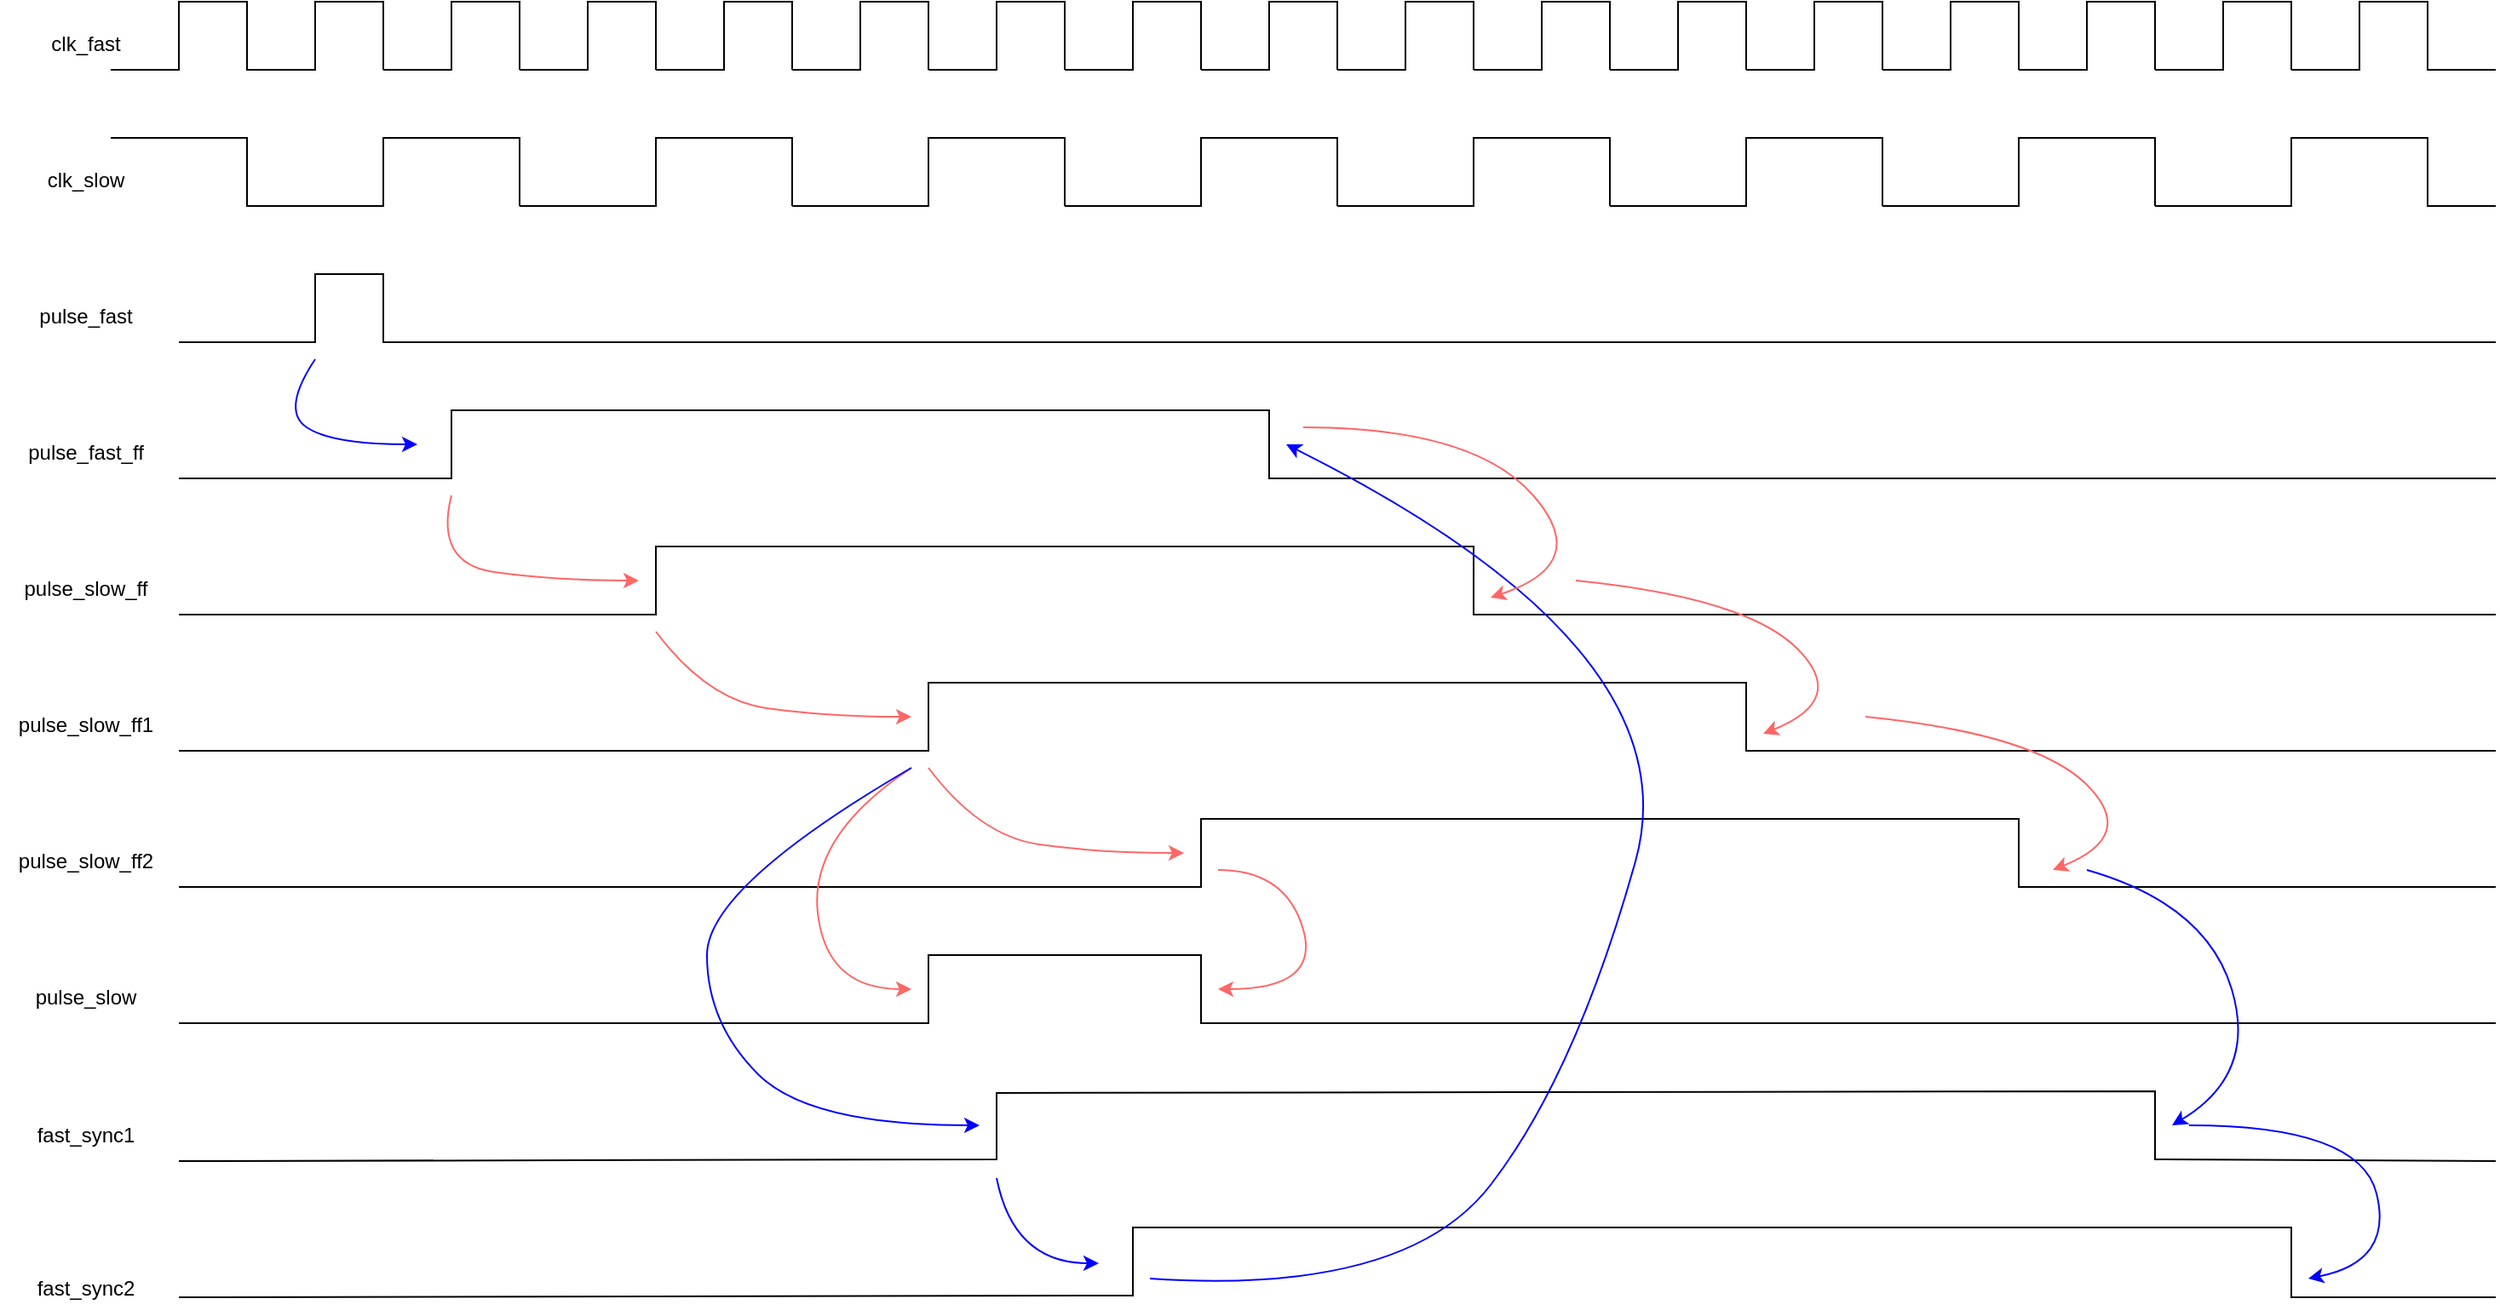 <mxfile version="24.7.17">
  <diagram name="第 1 页" id="tEOQ2ubKsJ_CJX67mABb">
    <mxGraphModel dx="1400" dy="867" grid="1" gridSize="10" guides="1" tooltips="1" connect="1" arrows="1" fold="1" page="1" pageScale="1" pageWidth="3300" pageHeight="2339" math="0" shadow="0">
      <root>
        <mxCell id="0" />
        <mxCell id="1" parent="0" />
        <mxCell id="hjb0Lg57EgNzFSDVhOCQ-1" value="" style="endArrow=none;html=1;rounded=0;" parent="1" edge="1">
          <mxGeometry width="50" height="50" relative="1" as="geometry">
            <mxPoint x="120" y="280" as="sourcePoint" />
            <mxPoint x="280" y="280" as="targetPoint" />
            <Array as="points">
              <mxPoint x="160" y="280" />
              <mxPoint x="160" y="240" />
              <mxPoint x="200" y="240" />
              <mxPoint x="200" y="280" />
              <mxPoint x="240" y="280" />
              <mxPoint x="240" y="240" />
              <mxPoint x="280" y="240" />
              <mxPoint x="280" y="280" />
            </Array>
          </mxGeometry>
        </mxCell>
        <mxCell id="hjb0Lg57EgNzFSDVhOCQ-2" value="" style="endArrow=none;html=1;rounded=0;" parent="1" edge="1">
          <mxGeometry width="50" height="50" relative="1" as="geometry">
            <mxPoint x="280" y="280" as="sourcePoint" />
            <mxPoint x="360" y="280" as="targetPoint" />
            <Array as="points">
              <mxPoint x="320" y="280" />
              <mxPoint x="320" y="240" />
              <mxPoint x="360" y="240" />
              <mxPoint x="360" y="280" />
            </Array>
          </mxGeometry>
        </mxCell>
        <mxCell id="hjb0Lg57EgNzFSDVhOCQ-3" value="" style="endArrow=none;html=1;rounded=0;" parent="1" edge="1">
          <mxGeometry width="50" height="50" relative="1" as="geometry">
            <mxPoint x="360" y="280" as="sourcePoint" />
            <mxPoint x="440" y="280" as="targetPoint" />
            <Array as="points">
              <mxPoint x="400" y="280" />
              <mxPoint x="400" y="240" />
              <mxPoint x="440" y="240" />
              <mxPoint x="440" y="280" />
            </Array>
          </mxGeometry>
        </mxCell>
        <mxCell id="hjb0Lg57EgNzFSDVhOCQ-4" value="" style="endArrow=none;html=1;rounded=0;" parent="1" edge="1">
          <mxGeometry width="50" height="50" relative="1" as="geometry">
            <mxPoint x="440" y="280" as="sourcePoint" />
            <mxPoint x="520" y="280" as="targetPoint" />
            <Array as="points">
              <mxPoint x="480" y="280" />
              <mxPoint x="480" y="240" />
              <mxPoint x="520" y="240" />
              <mxPoint x="520" y="280" />
            </Array>
          </mxGeometry>
        </mxCell>
        <mxCell id="hjb0Lg57EgNzFSDVhOCQ-5" value="" style="endArrow=none;html=1;rounded=0;" parent="1" edge="1">
          <mxGeometry width="50" height="50" relative="1" as="geometry">
            <mxPoint x="520" y="280" as="sourcePoint" />
            <mxPoint x="600" y="280" as="targetPoint" />
            <Array as="points">
              <mxPoint x="560" y="280" />
              <mxPoint x="560" y="240" />
              <mxPoint x="600" y="240" />
              <mxPoint x="600" y="280" />
            </Array>
          </mxGeometry>
        </mxCell>
        <mxCell id="hjb0Lg57EgNzFSDVhOCQ-6" value="" style="endArrow=none;html=1;rounded=0;" parent="1" edge="1">
          <mxGeometry width="50" height="50" relative="1" as="geometry">
            <mxPoint x="600" y="280" as="sourcePoint" />
            <mxPoint x="680" y="280" as="targetPoint" />
            <Array as="points">
              <mxPoint x="640" y="280" />
              <mxPoint x="640" y="240" />
              <mxPoint x="680" y="240" />
              <mxPoint x="680" y="280" />
            </Array>
          </mxGeometry>
        </mxCell>
        <mxCell id="hjb0Lg57EgNzFSDVhOCQ-7" value="" style="endArrow=none;html=1;rounded=0;" parent="1" edge="1">
          <mxGeometry width="50" height="50" relative="1" as="geometry">
            <mxPoint x="680" y="280" as="sourcePoint" />
            <mxPoint x="760" y="280" as="targetPoint" />
            <Array as="points">
              <mxPoint x="720" y="280" />
              <mxPoint x="720" y="240" />
              <mxPoint x="760" y="240" />
              <mxPoint x="760" y="280" />
            </Array>
          </mxGeometry>
        </mxCell>
        <mxCell id="hjb0Lg57EgNzFSDVhOCQ-8" value="" style="endArrow=none;html=1;rounded=0;" parent="1" edge="1">
          <mxGeometry width="50" height="50" relative="1" as="geometry">
            <mxPoint x="760" y="280" as="sourcePoint" />
            <mxPoint x="840" y="280" as="targetPoint" />
            <Array as="points">
              <mxPoint x="800" y="280" />
              <mxPoint x="800" y="240" />
              <mxPoint x="840" y="240" />
              <mxPoint x="840" y="280" />
            </Array>
          </mxGeometry>
        </mxCell>
        <mxCell id="hjb0Lg57EgNzFSDVhOCQ-9" value="" style="endArrow=none;html=1;rounded=0;" parent="1" edge="1">
          <mxGeometry width="50" height="50" relative="1" as="geometry">
            <mxPoint x="840" y="280" as="sourcePoint" />
            <mxPoint x="920" y="280" as="targetPoint" />
            <Array as="points">
              <mxPoint x="880" y="280" />
              <mxPoint x="880" y="240" />
              <mxPoint x="920" y="240" />
              <mxPoint x="920" y="280" />
            </Array>
          </mxGeometry>
        </mxCell>
        <mxCell id="hjb0Lg57EgNzFSDVhOCQ-10" value="" style="endArrow=none;html=1;rounded=0;" parent="1" edge="1">
          <mxGeometry width="50" height="50" relative="1" as="geometry">
            <mxPoint x="920" y="280" as="sourcePoint" />
            <mxPoint x="1000" y="280" as="targetPoint" />
            <Array as="points">
              <mxPoint x="960" y="280" />
              <mxPoint x="960" y="240" />
              <mxPoint x="1000" y="240" />
              <mxPoint x="1000" y="280" />
            </Array>
          </mxGeometry>
        </mxCell>
        <mxCell id="hjb0Lg57EgNzFSDVhOCQ-11" value="" style="endArrow=none;html=1;rounded=0;" parent="1" edge="1">
          <mxGeometry width="50" height="50" relative="1" as="geometry">
            <mxPoint x="1000" y="280" as="sourcePoint" />
            <mxPoint x="1080" y="280" as="targetPoint" />
            <Array as="points">
              <mxPoint x="1040" y="280" />
              <mxPoint x="1040" y="240" />
              <mxPoint x="1080" y="240" />
              <mxPoint x="1080" y="280" />
            </Array>
          </mxGeometry>
        </mxCell>
        <mxCell id="hjb0Lg57EgNzFSDVhOCQ-12" value="" style="endArrow=none;html=1;rounded=0;" parent="1" edge="1">
          <mxGeometry width="50" height="50" relative="1" as="geometry">
            <mxPoint x="1080" y="280" as="sourcePoint" />
            <mxPoint x="1160" y="280" as="targetPoint" />
            <Array as="points">
              <mxPoint x="1120" y="280" />
              <mxPoint x="1120" y="240" />
              <mxPoint x="1160" y="240" />
              <mxPoint x="1160" y="280" />
            </Array>
          </mxGeometry>
        </mxCell>
        <mxCell id="hjb0Lg57EgNzFSDVhOCQ-13" value="" style="endArrow=none;html=1;rounded=0;" parent="1" edge="1">
          <mxGeometry width="50" height="50" relative="1" as="geometry">
            <mxPoint x="1160" y="280" as="sourcePoint" />
            <mxPoint x="1240" y="280" as="targetPoint" />
            <Array as="points">
              <mxPoint x="1200" y="280" />
              <mxPoint x="1200" y="240" />
              <mxPoint x="1240" y="240" />
              <mxPoint x="1240" y="280" />
            </Array>
          </mxGeometry>
        </mxCell>
        <mxCell id="hjb0Lg57EgNzFSDVhOCQ-14" value="" style="endArrow=none;html=1;rounded=0;" parent="1" edge="1">
          <mxGeometry width="50" height="50" relative="1" as="geometry">
            <mxPoint x="1240" y="280" as="sourcePoint" />
            <mxPoint x="1320" y="280" as="targetPoint" />
            <Array as="points">
              <mxPoint x="1280" y="280" />
              <mxPoint x="1280" y="240" />
              <mxPoint x="1320" y="240" />
              <mxPoint x="1320" y="280" />
            </Array>
          </mxGeometry>
        </mxCell>
        <mxCell id="hjb0Lg57EgNzFSDVhOCQ-15" value="" style="endArrow=none;html=1;rounded=0;" parent="1" edge="1">
          <mxGeometry width="50" height="50" relative="1" as="geometry">
            <mxPoint x="1320" y="280" as="sourcePoint" />
            <mxPoint x="1400" y="280" as="targetPoint" />
            <Array as="points">
              <mxPoint x="1360" y="280" />
              <mxPoint x="1360" y="240" />
              <mxPoint x="1400" y="240" />
              <mxPoint x="1400" y="280" />
            </Array>
          </mxGeometry>
        </mxCell>
        <mxCell id="hjb0Lg57EgNzFSDVhOCQ-16" value="" style="endArrow=none;html=1;rounded=0;" parent="1" edge="1">
          <mxGeometry width="50" height="50" relative="1" as="geometry">
            <mxPoint x="1400" y="280" as="sourcePoint" />
            <mxPoint x="1480" y="280" as="targetPoint" />
            <Array as="points">
              <mxPoint x="1440" y="280" />
              <mxPoint x="1440" y="240" />
              <mxPoint x="1480" y="240" />
              <mxPoint x="1480" y="280" />
              <mxPoint x="1520" y="280" />
            </Array>
          </mxGeometry>
        </mxCell>
        <mxCell id="hjb0Lg57EgNzFSDVhOCQ-17" value="" style="endArrow=none;html=1;rounded=0;" parent="1" edge="1">
          <mxGeometry width="50" height="50" relative="1" as="geometry">
            <mxPoint x="120" y="320" as="sourcePoint" />
            <mxPoint x="360" y="360" as="targetPoint" />
            <Array as="points">
              <mxPoint x="160" y="320" />
              <mxPoint x="200" y="320" />
              <mxPoint x="200" y="360" />
              <mxPoint x="280" y="360" />
              <mxPoint x="280" y="320" />
              <mxPoint x="360" y="320" />
            </Array>
          </mxGeometry>
        </mxCell>
        <mxCell id="hjb0Lg57EgNzFSDVhOCQ-18" value="" style="endArrow=none;html=1;rounded=0;" parent="1" edge="1">
          <mxGeometry width="50" height="50" relative="1" as="geometry">
            <mxPoint x="360" y="360" as="sourcePoint" />
            <mxPoint x="520" y="360" as="targetPoint" />
            <Array as="points">
              <mxPoint x="440" y="360" />
              <mxPoint x="440" y="320" />
              <mxPoint x="520" y="320" />
            </Array>
          </mxGeometry>
        </mxCell>
        <mxCell id="hjb0Lg57EgNzFSDVhOCQ-19" value="" style="endArrow=none;html=1;rounded=0;" parent="1" edge="1">
          <mxGeometry width="50" height="50" relative="1" as="geometry">
            <mxPoint x="520" y="360" as="sourcePoint" />
            <mxPoint x="680" y="360" as="targetPoint" />
            <Array as="points">
              <mxPoint x="600" y="360" />
              <mxPoint x="600" y="320" />
              <mxPoint x="680" y="320" />
            </Array>
          </mxGeometry>
        </mxCell>
        <mxCell id="hjb0Lg57EgNzFSDVhOCQ-20" value="" style="endArrow=none;html=1;rounded=0;" parent="1" edge="1">
          <mxGeometry width="50" height="50" relative="1" as="geometry">
            <mxPoint x="680" y="360" as="sourcePoint" />
            <mxPoint x="840" y="360" as="targetPoint" />
            <Array as="points">
              <mxPoint x="760" y="360" />
              <mxPoint x="760" y="320" />
              <mxPoint x="840" y="320" />
            </Array>
          </mxGeometry>
        </mxCell>
        <mxCell id="hjb0Lg57EgNzFSDVhOCQ-21" value="" style="endArrow=none;html=1;rounded=0;" parent="1" edge="1">
          <mxGeometry width="50" height="50" relative="1" as="geometry">
            <mxPoint x="840" y="360" as="sourcePoint" />
            <mxPoint x="1000" y="360" as="targetPoint" />
            <Array as="points">
              <mxPoint x="920" y="360" />
              <mxPoint x="920" y="320" />
              <mxPoint x="1000" y="320" />
            </Array>
          </mxGeometry>
        </mxCell>
        <mxCell id="hjb0Lg57EgNzFSDVhOCQ-22" value="" style="endArrow=none;html=1;rounded=0;" parent="1" edge="1">
          <mxGeometry width="50" height="50" relative="1" as="geometry">
            <mxPoint x="1000" y="360" as="sourcePoint" />
            <mxPoint x="1160" y="360" as="targetPoint" />
            <Array as="points">
              <mxPoint x="1080" y="360" />
              <mxPoint x="1080" y="320" />
              <mxPoint x="1160" y="320" />
            </Array>
          </mxGeometry>
        </mxCell>
        <mxCell id="hjb0Lg57EgNzFSDVhOCQ-23" value="" style="endArrow=none;html=1;rounded=0;" parent="1" edge="1">
          <mxGeometry width="50" height="50" relative="1" as="geometry">
            <mxPoint x="1160" y="360" as="sourcePoint" />
            <mxPoint x="1320" y="360" as="targetPoint" />
            <Array as="points">
              <mxPoint x="1240" y="360" />
              <mxPoint x="1240" y="320" />
              <mxPoint x="1320" y="320" />
            </Array>
          </mxGeometry>
        </mxCell>
        <mxCell id="hjb0Lg57EgNzFSDVhOCQ-24" value="" style="endArrow=none;html=1;rounded=0;" parent="1" edge="1">
          <mxGeometry width="50" height="50" relative="1" as="geometry">
            <mxPoint x="1320" y="360" as="sourcePoint" />
            <mxPoint x="1520" y="360" as="targetPoint" />
            <Array as="points">
              <mxPoint x="1400" y="360" />
              <mxPoint x="1400" y="320" />
              <mxPoint x="1480" y="320" />
              <mxPoint x="1480" y="360" />
            </Array>
          </mxGeometry>
        </mxCell>
        <mxCell id="hjb0Lg57EgNzFSDVhOCQ-25" value="" style="endArrow=none;html=1;rounded=0;" parent="1" edge="1">
          <mxGeometry width="50" height="50" relative="1" as="geometry">
            <mxPoint x="160" y="440" as="sourcePoint" />
            <mxPoint x="1520" y="440" as="targetPoint" />
            <Array as="points">
              <mxPoint x="240" y="440" />
              <mxPoint x="240" y="400" />
              <mxPoint x="280" y="400" />
              <mxPoint x="280" y="440" />
            </Array>
          </mxGeometry>
        </mxCell>
        <mxCell id="hjb0Lg57EgNzFSDVhOCQ-26" value="" style="endArrow=none;html=1;rounded=0;" parent="1" edge="1">
          <mxGeometry width="50" height="50" relative="1" as="geometry">
            <mxPoint x="160" y="520" as="sourcePoint" />
            <mxPoint x="1520" y="520" as="targetPoint" />
            <Array as="points">
              <mxPoint x="320" y="520" />
              <mxPoint x="320" y="480" />
              <mxPoint x="800" y="480" />
              <mxPoint x="800" y="520" />
            </Array>
          </mxGeometry>
        </mxCell>
        <mxCell id="hjb0Lg57EgNzFSDVhOCQ-27" value="clk_fast" style="text;html=1;align=center;verticalAlign=middle;resizable=0;points=[];autosize=1;strokeColor=none;fillColor=none;" parent="1" vertex="1">
          <mxGeometry x="75" y="250" width="60" height="30" as="geometry" />
        </mxCell>
        <mxCell id="hjb0Lg57EgNzFSDVhOCQ-28" value="clk_slow" style="text;html=1;align=center;verticalAlign=middle;resizable=0;points=[];autosize=1;strokeColor=none;fillColor=none;" parent="1" vertex="1">
          <mxGeometry x="70" y="330" width="70" height="30" as="geometry" />
        </mxCell>
        <mxCell id="hjb0Lg57EgNzFSDVhOCQ-29" value="pulse_fast" style="text;html=1;align=center;verticalAlign=middle;resizable=0;points=[];autosize=1;strokeColor=none;fillColor=none;" parent="1" vertex="1">
          <mxGeometry x="65" y="410" width="80" height="30" as="geometry" />
        </mxCell>
        <mxCell id="hjb0Lg57EgNzFSDVhOCQ-30" value="pulse_fast_ff" style="text;html=1;align=center;verticalAlign=middle;resizable=0;points=[];autosize=1;strokeColor=none;fillColor=none;" parent="1" vertex="1">
          <mxGeometry x="60" y="490" width="90" height="30" as="geometry" />
        </mxCell>
        <mxCell id="hjb0Lg57EgNzFSDVhOCQ-31" value="" style="endArrow=none;html=1;rounded=0;" parent="1" edge="1">
          <mxGeometry width="50" height="50" relative="1" as="geometry">
            <mxPoint x="160" y="921" as="sourcePoint" />
            <mxPoint x="1520" y="921" as="targetPoint" />
            <Array as="points">
              <mxPoint x="640" y="920" />
              <mxPoint x="640" y="881" />
              <mxPoint x="1320" y="880" />
              <mxPoint x="1320" y="920" />
            </Array>
          </mxGeometry>
        </mxCell>
        <mxCell id="hjb0Lg57EgNzFSDVhOCQ-32" value="fast_sync1" style="text;html=1;align=center;verticalAlign=middle;resizable=0;points=[];autosize=1;strokeColor=none;fillColor=none;" parent="1" vertex="1">
          <mxGeometry x="65" y="891" width="80" height="30" as="geometry" />
        </mxCell>
        <mxCell id="hjb0Lg57EgNzFSDVhOCQ-33" value="" style="endArrow=none;html=1;rounded=0;" parent="1" edge="1">
          <mxGeometry width="50" height="50" relative="1" as="geometry">
            <mxPoint x="160" y="1001" as="sourcePoint" />
            <mxPoint x="1520" y="1001" as="targetPoint" />
            <Array as="points">
              <mxPoint x="720" y="1000" />
              <mxPoint x="720" y="960" />
              <mxPoint x="1400" y="960" />
              <mxPoint x="1400" y="1001" />
            </Array>
          </mxGeometry>
        </mxCell>
        <mxCell id="hjb0Lg57EgNzFSDVhOCQ-34" value="fast_sync2" style="text;html=1;align=center;verticalAlign=middle;resizable=0;points=[];autosize=1;strokeColor=none;fillColor=none;" parent="1" vertex="1">
          <mxGeometry x="65" y="981" width="80" height="30" as="geometry" />
        </mxCell>
        <mxCell id="hjb0Lg57EgNzFSDVhOCQ-35" value="" style="endArrow=none;html=1;rounded=0;" parent="1" edge="1">
          <mxGeometry width="50" height="50" relative="1" as="geometry">
            <mxPoint x="160" y="600" as="sourcePoint" />
            <mxPoint x="1520" y="600" as="targetPoint" />
            <Array as="points">
              <mxPoint x="440" y="600" />
              <mxPoint x="440" y="560" />
              <mxPoint x="920" y="560" />
              <mxPoint x="920" y="600" />
            </Array>
          </mxGeometry>
        </mxCell>
        <mxCell id="hjb0Lg57EgNzFSDVhOCQ-36" value="pulse_slow_ff" style="text;html=1;align=center;verticalAlign=middle;resizable=0;points=[];autosize=1;strokeColor=none;fillColor=none;" parent="1" vertex="1">
          <mxGeometry x="55" y="570" width="100" height="30" as="geometry" />
        </mxCell>
        <mxCell id="hjb0Lg57EgNzFSDVhOCQ-37" value="" style="endArrow=none;html=1;rounded=0;" parent="1" edge="1">
          <mxGeometry width="50" height="50" relative="1" as="geometry">
            <mxPoint x="160" y="680" as="sourcePoint" />
            <mxPoint x="1520" y="680" as="targetPoint" />
            <Array as="points">
              <mxPoint x="240" y="680" />
              <mxPoint x="600" y="680" />
              <mxPoint x="600" y="640" />
              <mxPoint x="1080" y="640" />
              <mxPoint x="1080" y="680" />
            </Array>
          </mxGeometry>
        </mxCell>
        <mxCell id="hjb0Lg57EgNzFSDVhOCQ-38" value="pulse_slow_ff1" style="text;html=1;align=center;verticalAlign=middle;resizable=0;points=[];autosize=1;strokeColor=none;fillColor=none;" parent="1" vertex="1">
          <mxGeometry x="55" y="650" width="100" height="30" as="geometry" />
        </mxCell>
        <mxCell id="hjb0Lg57EgNzFSDVhOCQ-39" value="" style="endArrow=none;html=1;rounded=0;" parent="1" edge="1">
          <mxGeometry width="50" height="50" relative="1" as="geometry">
            <mxPoint x="160" y="760" as="sourcePoint" />
            <mxPoint x="1520" y="760" as="targetPoint" />
            <Array as="points">
              <mxPoint x="760" y="760" />
              <mxPoint x="760" y="720" />
              <mxPoint x="1240" y="720" />
              <mxPoint x="1240" y="760" />
            </Array>
          </mxGeometry>
        </mxCell>
        <mxCell id="hjb0Lg57EgNzFSDVhOCQ-40" value="pulse_slow_ff2" style="text;html=1;align=center;verticalAlign=middle;resizable=0;points=[];autosize=1;strokeColor=none;fillColor=none;" parent="1" vertex="1">
          <mxGeometry x="55" y="730" width="100" height="30" as="geometry" />
        </mxCell>
        <mxCell id="hjb0Lg57EgNzFSDVhOCQ-41" value="" style="endArrow=none;html=1;rounded=0;" parent="1" edge="1">
          <mxGeometry width="50" height="50" relative="1" as="geometry">
            <mxPoint x="160" y="840" as="sourcePoint" />
            <mxPoint x="1520" y="840" as="targetPoint" />
            <Array as="points">
              <mxPoint x="600" y="840" />
              <mxPoint x="600" y="800" />
              <mxPoint x="760" y="800" />
              <mxPoint x="760" y="840" />
            </Array>
          </mxGeometry>
        </mxCell>
        <mxCell id="hjb0Lg57EgNzFSDVhOCQ-42" value="pulse_slow" style="text;html=1;align=center;verticalAlign=middle;resizable=0;points=[];autosize=1;strokeColor=none;fillColor=none;" parent="1" vertex="1">
          <mxGeometry x="65" y="810" width="80" height="30" as="geometry" />
        </mxCell>
        <mxCell id="hjb0Lg57EgNzFSDVhOCQ-45" value="" style="curved=1;endArrow=classic;html=1;rounded=0;strokeColor=#0000FF;" parent="1" edge="1">
          <mxGeometry width="50" height="50" relative="1" as="geometry">
            <mxPoint x="240" y="450" as="sourcePoint" />
            <mxPoint x="300" y="500" as="targetPoint" />
            <Array as="points">
              <mxPoint x="220" y="480" />
              <mxPoint x="250" y="500" />
            </Array>
          </mxGeometry>
        </mxCell>
        <mxCell id="hjb0Lg57EgNzFSDVhOCQ-47" value="" style="curved=1;endArrow=classic;html=1;rounded=0;strokeColor=#FF6666;" parent="1" edge="1">
          <mxGeometry width="50" height="50" relative="1" as="geometry">
            <mxPoint x="320" y="530" as="sourcePoint" />
            <mxPoint x="430" y="580" as="targetPoint" />
            <Array as="points">
              <mxPoint x="310" y="570" />
              <mxPoint x="380" y="580" />
            </Array>
          </mxGeometry>
        </mxCell>
        <mxCell id="hjb0Lg57EgNzFSDVhOCQ-49" value="" style="curved=1;endArrow=classic;html=1;rounded=0;strokeColor=#FF6666;" parent="1" edge="1">
          <mxGeometry width="50" height="50" relative="1" as="geometry">
            <mxPoint x="440" y="610" as="sourcePoint" />
            <mxPoint x="590" y="660" as="targetPoint" />
            <Array as="points">
              <mxPoint x="470" y="650" />
              <mxPoint x="540" y="660" />
            </Array>
          </mxGeometry>
        </mxCell>
        <mxCell id="hjb0Lg57EgNzFSDVhOCQ-51" value="" style="curved=1;endArrow=classic;html=1;rounded=0;strokeColor=#FF6666;" parent="1" edge="1">
          <mxGeometry width="50" height="50" relative="1" as="geometry">
            <mxPoint x="600" y="690" as="sourcePoint" />
            <mxPoint x="750" y="740" as="targetPoint" />
            <Array as="points">
              <mxPoint x="630" y="730" />
              <mxPoint x="700" y="740" />
            </Array>
          </mxGeometry>
        </mxCell>
        <mxCell id="hjb0Lg57EgNzFSDVhOCQ-53" value="" style="curved=1;endArrow=classic;html=1;rounded=0;strokeColor=#FF6666;" parent="1" edge="1">
          <mxGeometry width="50" height="50" relative="1" as="geometry">
            <mxPoint x="590" y="690" as="sourcePoint" />
            <mxPoint x="590" y="820" as="targetPoint" />
            <Array as="points">
              <mxPoint x="530" y="730" />
              <mxPoint x="540" y="820" />
            </Array>
          </mxGeometry>
        </mxCell>
        <mxCell id="hjb0Lg57EgNzFSDVhOCQ-55" value="" style="curved=1;endArrow=classic;html=1;rounded=0;strokeColor=#FF6666;" parent="1" edge="1">
          <mxGeometry width="50" height="50" relative="1" as="geometry">
            <mxPoint x="770" y="750" as="sourcePoint" />
            <mxPoint x="770" y="820" as="targetPoint" />
            <Array as="points">
              <mxPoint x="810" y="750" />
              <mxPoint x="830" y="820" />
            </Array>
          </mxGeometry>
        </mxCell>
        <mxCell id="hjb0Lg57EgNzFSDVhOCQ-57" value="" style="curved=1;endArrow=classic;html=1;rounded=0;strokeColor=#0000FF;" parent="1" edge="1">
          <mxGeometry width="50" height="50" relative="1" as="geometry">
            <mxPoint x="590" y="690" as="sourcePoint" />
            <mxPoint x="630" y="900" as="targetPoint" />
            <Array as="points">
              <mxPoint x="470" y="760" />
              <mxPoint x="470" y="840" />
              <mxPoint x="530" y="900" />
            </Array>
          </mxGeometry>
        </mxCell>
        <mxCell id="hjb0Lg57EgNzFSDVhOCQ-58" value="" style="curved=1;endArrow=classic;html=1;rounded=0;strokeColor=#0000FF;" parent="1" edge="1">
          <mxGeometry width="50" height="50" relative="1" as="geometry">
            <mxPoint x="640" y="931" as="sourcePoint" />
            <mxPoint x="700" y="981" as="targetPoint" />
            <Array as="points">
              <mxPoint x="650" y="981" />
            </Array>
          </mxGeometry>
        </mxCell>
        <mxCell id="hjb0Lg57EgNzFSDVhOCQ-59" value="" style="curved=1;endArrow=classic;html=1;rounded=0;strokeColor=#0000FF;" parent="1" edge="1">
          <mxGeometry width="50" height="50" relative="1" as="geometry">
            <mxPoint x="730" y="990" as="sourcePoint" />
            <mxPoint x="810" y="500" as="targetPoint" />
            <Array as="points">
              <mxPoint x="880" y="1000" />
              <mxPoint x="980" y="870" />
              <mxPoint x="1050" y="620" />
            </Array>
          </mxGeometry>
        </mxCell>
        <mxCell id="hjb0Lg57EgNzFSDVhOCQ-60" value="" style="curved=1;endArrow=classic;html=1;rounded=0;strokeColor=#FF6666;" parent="1" edge="1">
          <mxGeometry width="50" height="50" relative="1" as="geometry">
            <mxPoint x="820" y="490" as="sourcePoint" />
            <mxPoint x="930" y="590" as="targetPoint" />
            <Array as="points">
              <mxPoint x="920" y="490" />
              <mxPoint x="990" y="570" />
            </Array>
          </mxGeometry>
        </mxCell>
        <mxCell id="hjb0Lg57EgNzFSDVhOCQ-61" value="" style="curved=1;endArrow=classic;html=1;rounded=0;strokeColor=#FF6666;" parent="1" edge="1">
          <mxGeometry width="50" height="50" relative="1" as="geometry">
            <mxPoint x="980" y="580" as="sourcePoint" />
            <mxPoint x="1090" y="670" as="targetPoint" />
            <Array as="points">
              <mxPoint x="1080" y="590" />
              <mxPoint x="1140" y="650" />
            </Array>
          </mxGeometry>
        </mxCell>
        <mxCell id="hjb0Lg57EgNzFSDVhOCQ-62" value="" style="curved=1;endArrow=classic;html=1;rounded=0;strokeColor=#FF6666;" parent="1" edge="1">
          <mxGeometry width="50" height="50" relative="1" as="geometry">
            <mxPoint x="1150" y="660" as="sourcePoint" />
            <mxPoint x="1260" y="750" as="targetPoint" />
            <Array as="points">
              <mxPoint x="1250" y="670" />
              <mxPoint x="1310" y="730" />
            </Array>
          </mxGeometry>
        </mxCell>
        <mxCell id="hjb0Lg57EgNzFSDVhOCQ-63" value="" style="curved=1;endArrow=classic;html=1;rounded=0;strokeColor=#0000FF;" parent="1" edge="1">
          <mxGeometry width="50" height="50" relative="1" as="geometry">
            <mxPoint x="1280" y="750" as="sourcePoint" />
            <mxPoint x="1330" y="900" as="targetPoint" />
            <Array as="points">
              <mxPoint x="1350" y="770" />
              <mxPoint x="1380" y="870" />
            </Array>
          </mxGeometry>
        </mxCell>
        <mxCell id="hjb0Lg57EgNzFSDVhOCQ-64" value="" style="curved=1;endArrow=classic;html=1;rounded=0;strokeColor=#0000FF;" parent="1" edge="1">
          <mxGeometry width="50" height="50" relative="1" as="geometry">
            <mxPoint x="1340" y="900" as="sourcePoint" />
            <mxPoint x="1410" y="990" as="targetPoint" />
            <Array as="points">
              <mxPoint x="1440" y="900" />
              <mxPoint x="1460" y="980" />
            </Array>
          </mxGeometry>
        </mxCell>
      </root>
    </mxGraphModel>
  </diagram>
</mxfile>
